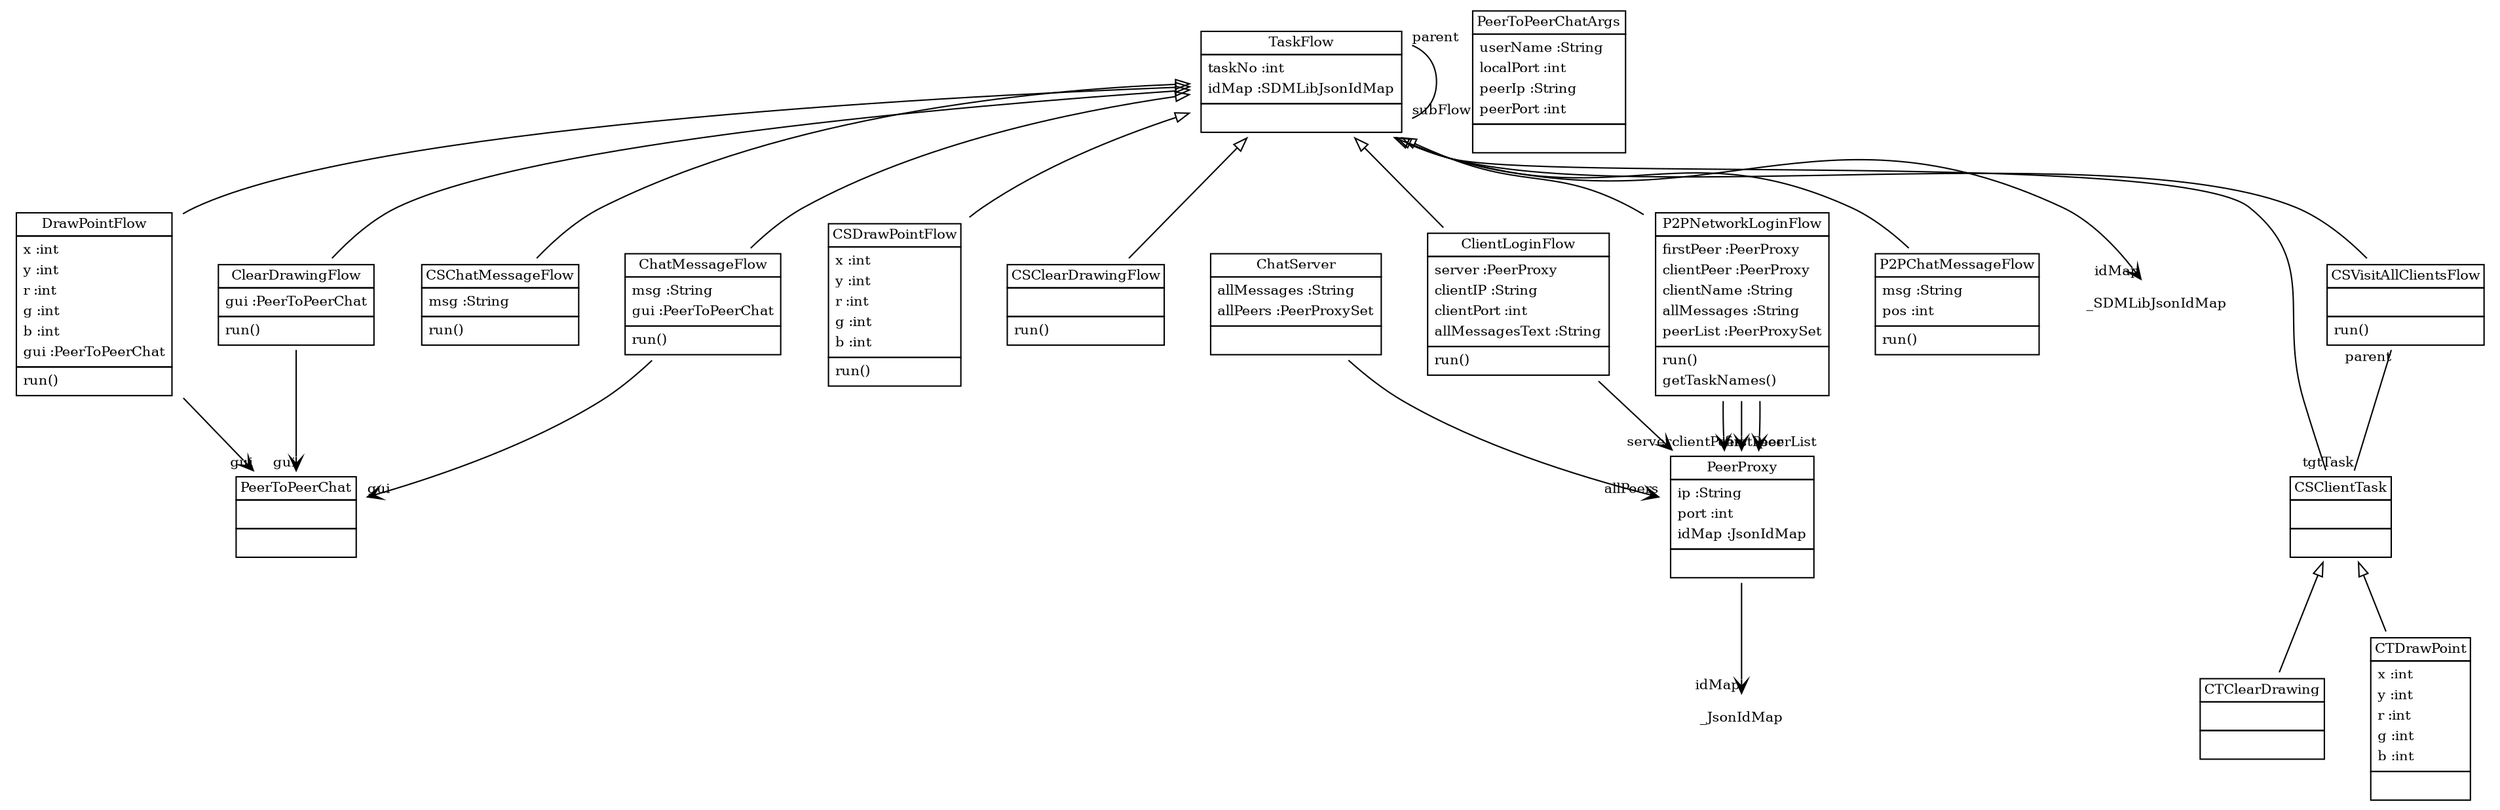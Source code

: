 
 digraph ClassDiagram {
    node [shape = none, fontsize = 10]; 
    edge [fontsize = 10];
    
    
    _PeerToPeerChat [label=<<table border='0' cellborder='1' cellspacing='0'> <tr> <td HREF="../examples/org/sdmlib/examples/chats/PeerToPeerChat.java">PeerToPeerChat</td> </tr> <tr><td><table border='0' cellborder='0' cellspacing='0'> <tr><td> </td></tr> </table></td></tr> <tr><td><table border='0' cellborder='0' cellspacing='0'> <tr><td> </td></tr> </table></td></tr> </table>>];
    _TaskFlow [label=<<table border='0' cellborder='1' cellspacing='0'> <tr> <td HREF="../examples/org/sdmlib/model/taskflows/TaskFlow.java">TaskFlow</td> </tr> <tr><td><table border='0' cellborder='0' cellspacing='0'> <tr><td align='left'>taskNo :int</td></tr> <tr><td align='left'>idMap :SDMLibJsonIdMap</td></tr>  </table></td></tr> <tr><td><table border='0' cellborder='0' cellspacing='0'> <tr><td> </td></tr> </table></td></tr> </table>>];
    _ChatMessageFlow [label=<<table border='0' cellborder='1' cellspacing='0'> <tr> <td HREF="../examples/org/sdmlib/examples/chats/ChatMessageFlow.java">ChatMessageFlow</td> </tr> <tr><td><table border='0' cellborder='0' cellspacing='0'> <tr><td align='left'>msg :String</td></tr> <tr><td align='left'>gui :PeerToPeerChat</td></tr>  </table></td></tr> <tr><td><table border='0' cellborder='0' cellspacing='0'> <tr><td align='left'>run()</td></tr>  </table></td></tr> </table>>];
    _DrawPointFlow [label=<<table border='0' cellborder='1' cellspacing='0'> <tr> <td HREF="../examples/org/sdmlib/examples/chats/DrawPointFlow.java">DrawPointFlow</td> </tr> <tr><td><table border='0' cellborder='0' cellspacing='0'> <tr><td align='left'>x :int</td></tr> <tr><td align='left'>y :int</td></tr> <tr><td align='left'>r :int</td></tr> <tr><td align='left'>g :int</td></tr> <tr><td align='left'>b :int</td></tr> <tr><td align='left'>gui :PeerToPeerChat</td></tr>  </table></td></tr> <tr><td><table border='0' cellborder='0' cellspacing='0'> <tr><td align='left'>run()</td></tr>  </table></td></tr> </table>>];
    _ClearDrawingFlow [label=<<table border='0' cellborder='1' cellspacing='0'> <tr> <td HREF="../examples/org/sdmlib/examples/chats/ClearDrawingFlow.java">ClearDrawingFlow</td> </tr> <tr><td><table border='0' cellborder='0' cellspacing='0'> <tr><td align='left'>gui :PeerToPeerChat</td></tr>  </table></td></tr> <tr><td><table border='0' cellborder='0' cellspacing='0'> <tr><td align='left'>run()</td></tr>  </table></td></tr> </table>>];
    _PeerToPeerChatArgs [label=<<table border='0' cellborder='1' cellspacing='0'> <tr> <td HREF="../examples/org/sdmlib/examples/chats/PeerToPeerChatArgs.java">PeerToPeerChatArgs</td> </tr> <tr><td><table border='0' cellborder='0' cellspacing='0'> <tr><td align='left'>userName :String</td></tr> <tr><td align='left'>localPort :int</td></tr> <tr><td align='left'>peerIp :String</td></tr> <tr><td align='left'>peerPort :int</td></tr>  </table></td></tr> <tr><td><table border='0' cellborder='0' cellspacing='0'> <tr><td> </td></tr> </table></td></tr> </table>>];
    _PeerProxy [label=<<table border='0' cellborder='1' cellspacing='0'> <tr> <td HREF="../examples/org/sdmlib/model/taskflows/PeerProxy.java">PeerProxy</td> </tr> <tr><td><table border='0' cellborder='0' cellspacing='0'> <tr><td align='left'>ip :String</td></tr> <tr><td align='left'>port :int</td></tr> <tr><td align='left'>idMap :JsonIdMap</td></tr>  </table></td></tr> <tr><td><table border='0' cellborder='0' cellspacing='0'> <tr><td> </td></tr> </table></td></tr> </table>>];
    _CSChatMessageFlow [label=<<table border='0' cellborder='1' cellspacing='0'> <tr> <td HREF="../examples/org/sdmlib/examples/chats/CSChatMessageFlow.java">CSChatMessageFlow</td> </tr> <tr><td><table border='0' cellborder='0' cellspacing='0'> <tr><td align='left'>msg :String</td></tr>  </table></td></tr> <tr><td><table border='0' cellborder='0' cellspacing='0'> <tr><td align='left'>run()</td></tr>  </table></td></tr> </table>>];
    _ChatServer [label=<<table border='0' cellborder='1' cellspacing='0'> <tr> <td HREF="../examples/org/sdmlib/examples/chats/ChatServer.java">ChatServer</td> </tr> <tr><td><table border='0' cellborder='0' cellspacing='0'> <tr><td align='left'>allMessages :String</td></tr> <tr><td align='left'>allPeers :PeerProxySet</td></tr>  </table></td></tr> <tr><td><table border='0' cellborder='0' cellspacing='0'> <tr><td> </td></tr> </table></td></tr> </table>>];
    _ClientLoginFlow [label=<<table border='0' cellborder='1' cellspacing='0'> <tr> <td HREF="../examples/org/sdmlib/examples/chats/ClientLoginFlow.java">ClientLoginFlow</td> </tr> <tr><td><table border='0' cellborder='0' cellspacing='0'> <tr><td align='left'>server :PeerProxy</td></tr> <tr><td align='left'>clientIP :String</td></tr> <tr><td align='left'>clientPort :int</td></tr> <tr><td align='left'>allMessagesText :String</td></tr>  </table></td></tr> <tr><td><table border='0' cellborder='0' cellspacing='0'> <tr><td align='left'>run()</td></tr>  </table></td></tr> </table>>];
    _CSDrawPointFlow [label=<<table border='0' cellborder='1' cellspacing='0'> <tr> <td HREF="../examples/org/sdmlib/examples/chats/CSDrawPointFlow.java">CSDrawPointFlow</td> </tr> <tr><td><table border='0' cellborder='0' cellspacing='0'> <tr><td align='left'>x :int</td></tr> <tr><td align='left'>y :int</td></tr> <tr><td align='left'>r :int</td></tr> <tr><td align='left'>g :int</td></tr> <tr><td align='left'>b :int</td></tr>  </table></td></tr> <tr><td><table border='0' cellborder='0' cellspacing='0'> <tr><td align='left'>run()</td></tr>  </table></td></tr> </table>>];
    _CSClearDrawingFlow [label=<<table border='0' cellborder='1' cellspacing='0'> <tr> <td HREF="../examples/org/sdmlib/examples/chats/CSClearDrawingFlow.java">CSClearDrawingFlow</td> </tr> <tr><td><table border='0' cellborder='0' cellspacing='0'> <tr><td> </td></tr> </table></td></tr> <tr><td><table border='0' cellborder='0' cellspacing='0'> <tr><td align='left'>run()</td></tr>  </table></td></tr> </table>>];
    _CSVisitAllClientsFlow [label=<<table border='0' cellborder='1' cellspacing='0'> <tr> <td HREF="../examples/org/sdmlib/examples/chats/CSVisitAllClientsFlow.java">CSVisitAllClientsFlow</td> </tr> <tr><td><table border='0' cellborder='0' cellspacing='0'> <tr><td> </td></tr> </table></td></tr> <tr><td><table border='0' cellborder='0' cellspacing='0'> <tr><td align='left'>run()</td></tr>  </table></td></tr> </table>>];
    _CSClientTask [label=<<table border='0' cellborder='1' cellspacing='0'> <tr> <td HREF="../examples/org/sdmlib/examples/chats/CSClientTask.java">CSClientTask</td> </tr> <tr><td><table border='0' cellborder='0' cellspacing='0'> <tr><td> </td></tr> </table></td></tr> <tr><td><table border='0' cellborder='0' cellspacing='0'> <tr><td> </td></tr> </table></td></tr> </table>>];
    _CTDrawPoint [label=<<table border='0' cellborder='1' cellspacing='0'> <tr> <td HREF="../examples/org/sdmlib/examples/chats/CTDrawPoint.java">CTDrawPoint</td> </tr> <tr><td><table border='0' cellborder='0' cellspacing='0'> <tr><td align='left'>x :int</td></tr> <tr><td align='left'>y :int</td></tr> <tr><td align='left'>r :int</td></tr> <tr><td align='left'>g :int</td></tr> <tr><td align='left'>b :int</td></tr>  </table></td></tr> <tr><td><table border='0' cellborder='0' cellspacing='0'> <tr><td> </td></tr> </table></td></tr> </table>>];
    _CTClearDrawing [label=<<table border='0' cellborder='1' cellspacing='0'> <tr> <td HREF="../examples/org/sdmlib/examples/chats/CTClearDrawing.java">CTClearDrawing</td> </tr> <tr><td><table border='0' cellborder='0' cellspacing='0'> <tr><td> </td></tr> </table></td></tr> <tr><td><table border='0' cellborder='0' cellspacing='0'> <tr><td> </td></tr> </table></td></tr> </table>>];
    _P2PNetworkLoginFlow [label=<<table border='0' cellborder='1' cellspacing='0'> <tr> <td HREF="../examples/org/sdmlib/examples/chats/P2PNetworkLoginFlow.java">P2PNetworkLoginFlow</td> </tr> <tr><td><table border='0' cellborder='0' cellspacing='0'> <tr><td align='left'>firstPeer :PeerProxy</td></tr> <tr><td align='left'>clientPeer :PeerProxy</td></tr> <tr><td align='left'>clientName :String</td></tr> <tr><td align='left'>allMessages :String</td></tr> <tr><td align='left'>peerList :PeerProxySet</td></tr>  </table></td></tr> <tr><td><table border='0' cellborder='0' cellspacing='0'> <tr><td align='left'>run()</td></tr> <tr><td align='left'>getTaskNames()</td></tr>  </table></td></tr> </table>>];
    _P2PChatMessageFlow [label=<<table border='0' cellborder='1' cellspacing='0'> <tr> <td HREF="../examples/org/sdmlib/examples/chats/P2PChatMessageFlow.java">P2PChatMessageFlow</td> </tr> <tr><td><table border='0' cellborder='0' cellspacing='0'> <tr><td align='left'>msg :String</td></tr> <tr><td align='left'>pos :int</td></tr>  </table></td></tr> <tr><td><table border='0' cellborder='0' cellspacing='0'> <tr><td align='left'>run()</td></tr>  </table></td></tr> </table>>];
    
    
    
    _TaskFlow ->  _ChatMessageFlow [dir = "back" arrowtail = "empty"];
    _TaskFlow ->  _DrawPointFlow [dir = "back" arrowtail = "empty"];
    _TaskFlow ->  _ClearDrawingFlow [dir = "back" arrowtail = "empty"];
    _TaskFlow ->  _CSChatMessageFlow [dir = "back" arrowtail = "empty"];
    _TaskFlow ->  _ClientLoginFlow [dir = "back" arrowtail = "empty"];
    _TaskFlow ->  _CSDrawPointFlow [dir = "back" arrowtail = "empty"];
    _TaskFlow ->  _CSClearDrawingFlow [dir = "back" arrowtail = "empty"];
    _TaskFlow ->  _CSVisitAllClientsFlow [dir = "back" arrowtail = "empty"];
    _TaskFlow ->  _CSClientTask [dir = "back" arrowtail = "empty"];
    _CSClientTask ->  _CTDrawPoint [dir = "back" arrowtail = "empty"];
    _CSClientTask ->  _CTClearDrawing [dir = "back" arrowtail = "empty"];
    _TaskFlow ->  _P2PNetworkLoginFlow [dir = "back" arrowtail = "empty"];
    _TaskFlow ->  _P2PChatMessageFlow [dir = "back" arrowtail = "empty"];
    _TaskFlow -> _TaskFlow [headlabel = "subFlow" taillabel = "parent" arrowhead = "none" ];
    _CSVisitAllClientsFlow -> _CSClientTask [headlabel = "tgtTask" taillabel = "parent" arrowhead = "none" ];
    _TaskFlow -> _SDMLibJsonIdMap [headlabel = "idMap" taillabel = "" arrowhead = "vee" ];
    _ChatMessageFlow -> _PeerToPeerChat [headlabel = "gui" taillabel = "" arrowhead = "vee" ];
    _DrawPointFlow -> _PeerToPeerChat [headlabel = "gui" taillabel = "" arrowhead = "vee" ];
    _ClearDrawingFlow -> _PeerToPeerChat [headlabel = "gui" taillabel = "" arrowhead = "vee" ];
    _PeerProxy -> _JsonIdMap [headlabel = "idMap" taillabel = "" arrowhead = "vee" ];
    _ChatServer -> _PeerProxy [headlabel = "allPeers" taillabel = "" arrowhead = "vee" ];
    _ClientLoginFlow -> _PeerProxy [headlabel = "server" taillabel = "" arrowhead = "vee" ];
    _P2PNetworkLoginFlow -> _PeerProxy [headlabel = "firstPeer" taillabel = "" arrowhead = "vee" ];
    _P2PNetworkLoginFlow -> _PeerProxy [headlabel = "clientPeer" taillabel = "" arrowhead = "vee" ];
    _P2PNetworkLoginFlow -> _PeerProxy [headlabel = "peerList" taillabel = "" arrowhead = "vee" ];
}
